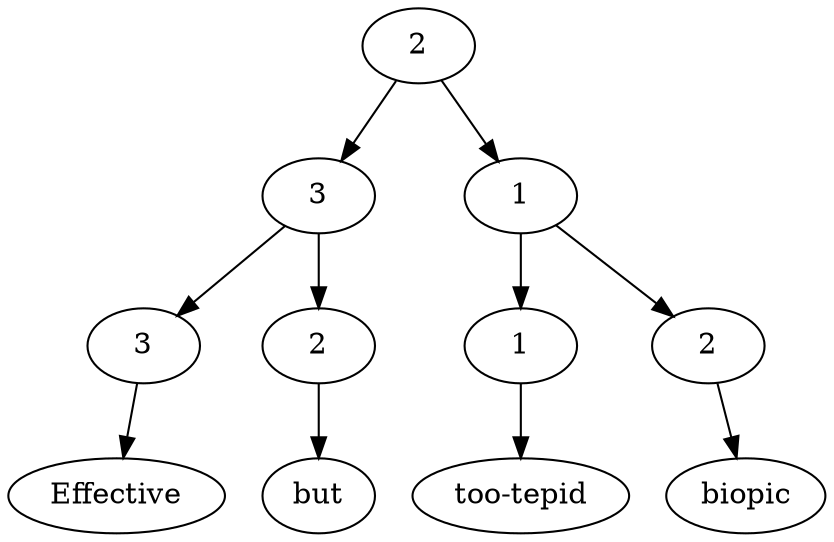 digraph G{Node0 [label="2"]
Node0 -> Node1
Node0 -> Node6
Node1 [label="3"]
Node1 -> Node2
Node1 -> Node4
Node6 [label="1"]
Node6 -> Node7
Node6 -> Node9
Node2 [label="3"]
Node2 -> Node3
Node4 [label="2"]
Node4 -> Node5
Node7 [label="1"]
Node7 -> Node8
Node9 [label="2"]
Node9 -> Node10
Node3 [label="Effective"]
Node5 [label="but"]
Node8 [label="too-tepid"]
Node10 [label="biopic"]
}